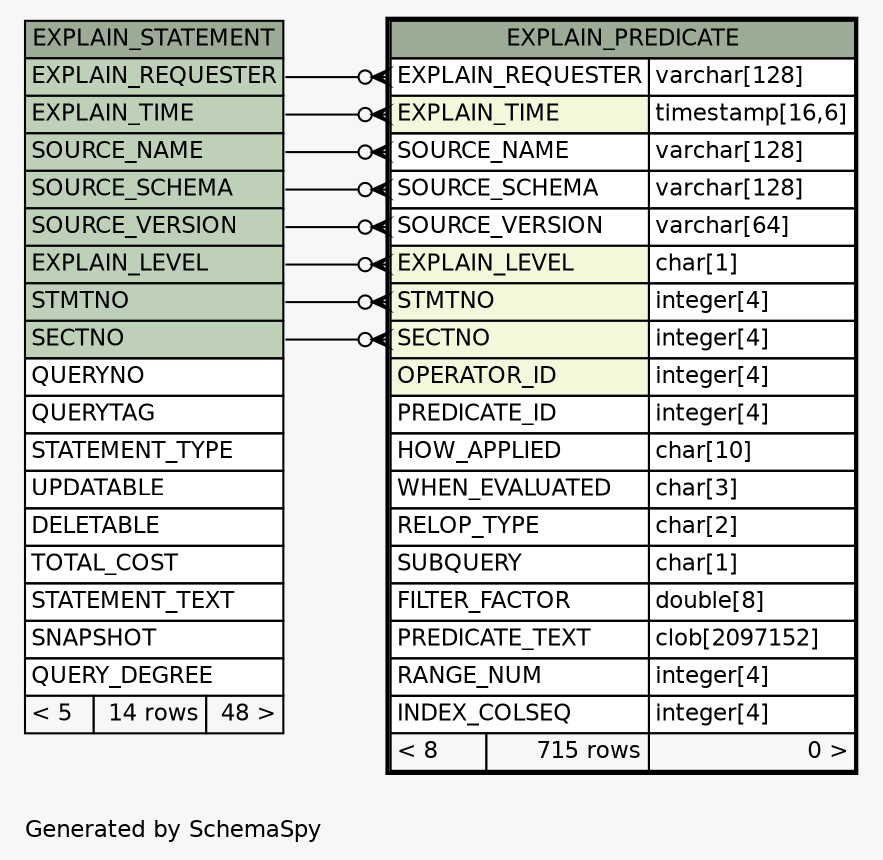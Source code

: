 // dot 2.38.0 on Windows 10 10.0
// SchemaSpy rev Unknown
digraph "oneDegreeRelationshipsDiagram" {
  graph [
    rankdir="RL"
    bgcolor="#f7f7f7"
    label="\nGenerated by SchemaSpy"
    labeljust="l"
    nodesep="0.18"
    ranksep="0.46"
    fontname="Helvetica"
    fontsize="11"
  ];
  node [
    fontname="Helvetica"
    fontsize="11"
    shape="plaintext"
  ];
  edge [
    arrowsize="0.8"
  ];
  "EXPLAIN_PREDICATE":"EXPLAIN_LEVEL":w -> "EXPLAIN_STATEMENT":"EXPLAIN_LEVEL":e [arrowhead=none dir=back arrowtail=crowodot];
  "EXPLAIN_PREDICATE":"EXPLAIN_REQUESTER":w -> "EXPLAIN_STATEMENT":"EXPLAIN_REQUESTER":e [arrowhead=none dir=back arrowtail=crowodot];
  "EXPLAIN_PREDICATE":"EXPLAIN_TIME":w -> "EXPLAIN_STATEMENT":"EXPLAIN_TIME":e [arrowhead=none dir=back arrowtail=crowodot];
  "EXPLAIN_PREDICATE":"SECTNO":w -> "EXPLAIN_STATEMENT":"SECTNO":e [arrowhead=none dir=back arrowtail=crowodot];
  "EXPLAIN_PREDICATE":"SOURCE_NAME":w -> "EXPLAIN_STATEMENT":"SOURCE_NAME":e [arrowhead=none dir=back arrowtail=crowodot];
  "EXPLAIN_PREDICATE":"SOURCE_SCHEMA":w -> "EXPLAIN_STATEMENT":"SOURCE_SCHEMA":e [arrowhead=none dir=back arrowtail=crowodot];
  "EXPLAIN_PREDICATE":"SOURCE_VERSION":w -> "EXPLAIN_STATEMENT":"SOURCE_VERSION":e [arrowhead=none dir=back arrowtail=crowodot];
  "EXPLAIN_PREDICATE":"STMTNO":w -> "EXPLAIN_STATEMENT":"STMTNO":e [arrowhead=none dir=back arrowtail=crowodot];
  "EXPLAIN_PREDICATE" [
    label=<
    <TABLE BORDER="2" CELLBORDER="1" CELLSPACING="0" BGCOLOR="#ffffff">
      <TR><TD COLSPAN="3" BGCOLOR="#9bab96" ALIGN="CENTER">EXPLAIN_PREDICATE</TD></TR>
      <TR><TD PORT="EXPLAIN_REQUESTER" COLSPAN="2" ALIGN="LEFT">EXPLAIN_REQUESTER</TD><TD PORT="EXPLAIN_REQUESTER.type" ALIGN="LEFT">varchar[128]</TD></TR>
      <TR><TD PORT="EXPLAIN_TIME" COLSPAN="2" BGCOLOR="#f4f7da" ALIGN="LEFT">EXPLAIN_TIME</TD><TD PORT="EXPLAIN_TIME.type" ALIGN="LEFT">timestamp[16,6]</TD></TR>
      <TR><TD PORT="SOURCE_NAME" COLSPAN="2" ALIGN="LEFT">SOURCE_NAME</TD><TD PORT="SOURCE_NAME.type" ALIGN="LEFT">varchar[128]</TD></TR>
      <TR><TD PORT="SOURCE_SCHEMA" COLSPAN="2" ALIGN="LEFT">SOURCE_SCHEMA</TD><TD PORT="SOURCE_SCHEMA.type" ALIGN="LEFT">varchar[128]</TD></TR>
      <TR><TD PORT="SOURCE_VERSION" COLSPAN="2" ALIGN="LEFT">SOURCE_VERSION</TD><TD PORT="SOURCE_VERSION.type" ALIGN="LEFT">varchar[64]</TD></TR>
      <TR><TD PORT="EXPLAIN_LEVEL" COLSPAN="2" BGCOLOR="#f4f7da" ALIGN="LEFT">EXPLAIN_LEVEL</TD><TD PORT="EXPLAIN_LEVEL.type" ALIGN="LEFT">char[1]</TD></TR>
      <TR><TD PORT="STMTNO" COLSPAN="2" BGCOLOR="#f4f7da" ALIGN="LEFT">STMTNO</TD><TD PORT="STMTNO.type" ALIGN="LEFT">integer[4]</TD></TR>
      <TR><TD PORT="SECTNO" COLSPAN="2" BGCOLOR="#f4f7da" ALIGN="LEFT">SECTNO</TD><TD PORT="SECTNO.type" ALIGN="LEFT">integer[4]</TD></TR>
      <TR><TD PORT="OPERATOR_ID" COLSPAN="2" BGCOLOR="#f4f7da" ALIGN="LEFT">OPERATOR_ID</TD><TD PORT="OPERATOR_ID.type" ALIGN="LEFT">integer[4]</TD></TR>
      <TR><TD PORT="PREDICATE_ID" COLSPAN="2" ALIGN="LEFT">PREDICATE_ID</TD><TD PORT="PREDICATE_ID.type" ALIGN="LEFT">integer[4]</TD></TR>
      <TR><TD PORT="HOW_APPLIED" COLSPAN="2" ALIGN="LEFT">HOW_APPLIED</TD><TD PORT="HOW_APPLIED.type" ALIGN="LEFT">char[10]</TD></TR>
      <TR><TD PORT="WHEN_EVALUATED" COLSPAN="2" ALIGN="LEFT">WHEN_EVALUATED</TD><TD PORT="WHEN_EVALUATED.type" ALIGN="LEFT">char[3]</TD></TR>
      <TR><TD PORT="RELOP_TYPE" COLSPAN="2" ALIGN="LEFT">RELOP_TYPE</TD><TD PORT="RELOP_TYPE.type" ALIGN="LEFT">char[2]</TD></TR>
      <TR><TD PORT="SUBQUERY" COLSPAN="2" ALIGN="LEFT">SUBQUERY</TD><TD PORT="SUBQUERY.type" ALIGN="LEFT">char[1]</TD></TR>
      <TR><TD PORT="FILTER_FACTOR" COLSPAN="2" ALIGN="LEFT">FILTER_FACTOR</TD><TD PORT="FILTER_FACTOR.type" ALIGN="LEFT">double[8]</TD></TR>
      <TR><TD PORT="PREDICATE_TEXT" COLSPAN="2" ALIGN="LEFT">PREDICATE_TEXT</TD><TD PORT="PREDICATE_TEXT.type" ALIGN="LEFT">clob[2097152]</TD></TR>
      <TR><TD PORT="RANGE_NUM" COLSPAN="2" ALIGN="LEFT">RANGE_NUM</TD><TD PORT="RANGE_NUM.type" ALIGN="LEFT">integer[4]</TD></TR>
      <TR><TD PORT="INDEX_COLSEQ" COLSPAN="2" ALIGN="LEFT">INDEX_COLSEQ</TD><TD PORT="INDEX_COLSEQ.type" ALIGN="LEFT">integer[4]</TD></TR>
      <TR><TD ALIGN="LEFT" BGCOLOR="#f7f7f7">&lt; 8</TD><TD ALIGN="RIGHT" BGCOLOR="#f7f7f7">715 rows</TD><TD ALIGN="RIGHT" BGCOLOR="#f7f7f7">0 &gt;</TD></TR>
    </TABLE>>
    URL="EXPLAIN_PREDICATE.html"
    tooltip="EXPLAIN_PREDICATE"
  ];
  "EXPLAIN_STATEMENT" [
    label=<
    <TABLE BORDER="0" CELLBORDER="1" CELLSPACING="0" BGCOLOR="#ffffff">
      <TR><TD COLSPAN="3" BGCOLOR="#9bab96" ALIGN="CENTER">EXPLAIN_STATEMENT</TD></TR>
      <TR><TD PORT="EXPLAIN_REQUESTER" COLSPAN="3" BGCOLOR="#bed1b8" ALIGN="LEFT">EXPLAIN_REQUESTER</TD></TR>
      <TR><TD PORT="EXPLAIN_TIME" COLSPAN="3" BGCOLOR="#bed1b8" ALIGN="LEFT">EXPLAIN_TIME</TD></TR>
      <TR><TD PORT="SOURCE_NAME" COLSPAN="3" BGCOLOR="#bed1b8" ALIGN="LEFT">SOURCE_NAME</TD></TR>
      <TR><TD PORT="SOURCE_SCHEMA" COLSPAN="3" BGCOLOR="#bed1b8" ALIGN="LEFT">SOURCE_SCHEMA</TD></TR>
      <TR><TD PORT="SOURCE_VERSION" COLSPAN="3" BGCOLOR="#bed1b8" ALIGN="LEFT">SOURCE_VERSION</TD></TR>
      <TR><TD PORT="EXPLAIN_LEVEL" COLSPAN="3" BGCOLOR="#bed1b8" ALIGN="LEFT">EXPLAIN_LEVEL</TD></TR>
      <TR><TD PORT="STMTNO" COLSPAN="3" BGCOLOR="#bed1b8" ALIGN="LEFT">STMTNO</TD></TR>
      <TR><TD PORT="SECTNO" COLSPAN="3" BGCOLOR="#bed1b8" ALIGN="LEFT">SECTNO</TD></TR>
      <TR><TD PORT="QUERYNO" COLSPAN="3" ALIGN="LEFT">QUERYNO</TD></TR>
      <TR><TD PORT="QUERYTAG" COLSPAN="3" ALIGN="LEFT">QUERYTAG</TD></TR>
      <TR><TD PORT="STATEMENT_TYPE" COLSPAN="3" ALIGN="LEFT">STATEMENT_TYPE</TD></TR>
      <TR><TD PORT="UPDATABLE" COLSPAN="3" ALIGN="LEFT">UPDATABLE</TD></TR>
      <TR><TD PORT="DELETABLE" COLSPAN="3" ALIGN="LEFT">DELETABLE</TD></TR>
      <TR><TD PORT="TOTAL_COST" COLSPAN="3" ALIGN="LEFT">TOTAL_COST</TD></TR>
      <TR><TD PORT="STATEMENT_TEXT" COLSPAN="3" ALIGN="LEFT">STATEMENT_TEXT</TD></TR>
      <TR><TD PORT="SNAPSHOT" COLSPAN="3" ALIGN="LEFT">SNAPSHOT</TD></TR>
      <TR><TD PORT="QUERY_DEGREE" COLSPAN="3" ALIGN="LEFT">QUERY_DEGREE</TD></TR>
      <TR><TD ALIGN="LEFT" BGCOLOR="#f7f7f7">&lt; 5</TD><TD ALIGN="RIGHT" BGCOLOR="#f7f7f7">14 rows</TD><TD ALIGN="RIGHT" BGCOLOR="#f7f7f7">48 &gt;</TD></TR>
    </TABLE>>
    URL="EXPLAIN_STATEMENT.html"
    tooltip="EXPLAIN_STATEMENT"
  ];
}
